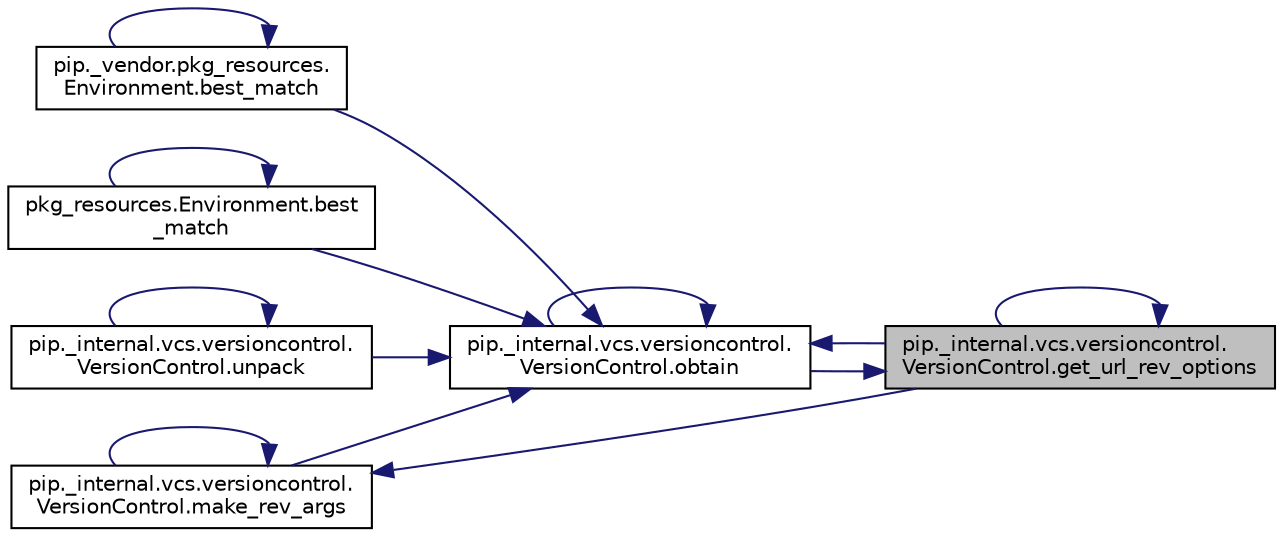 digraph "pip._internal.vcs.versioncontrol.VersionControl.get_url_rev_options"
{
 // LATEX_PDF_SIZE
  edge [fontname="Helvetica",fontsize="10",labelfontname="Helvetica",labelfontsize="10"];
  node [fontname="Helvetica",fontsize="10",shape=record];
  rankdir="RL";
  Node1 [label="pip._internal.vcs.versioncontrol.\lVersionControl.get_url_rev_options",height=0.2,width=0.4,color="black", fillcolor="grey75", style="filled", fontcolor="black",tooltip=" "];
  Node1 -> Node1 [dir="back",color="midnightblue",fontsize="10",style="solid",fontname="Helvetica"];
  Node1 -> Node2 [dir="back",color="midnightblue",fontsize="10",style="solid",fontname="Helvetica"];
  Node2 [label="pip._internal.vcs.versioncontrol.\lVersionControl.obtain",height=0.2,width=0.4,color="black", fillcolor="white", style="filled",URL="$d0/db7/classpip_1_1__internal_1_1vcs_1_1versioncontrol_1_1_version_control.html#a6cd1dc22e3948b839e553cefb9e56c18",tooltip=" "];
  Node2 -> Node3 [dir="back",color="midnightblue",fontsize="10",style="solid",fontname="Helvetica"];
  Node3 [label="pip._vendor.pkg_resources.\lEnvironment.best_match",height=0.2,width=0.4,color="black", fillcolor="white", style="filled",URL="$de/d79/classpip_1_1__vendor_1_1pkg__resources_1_1_environment.html#ae73299e5eb450a7149014b90332bbc9c",tooltip=" "];
  Node3 -> Node3 [dir="back",color="midnightblue",fontsize="10",style="solid",fontname="Helvetica"];
  Node2 -> Node4 [dir="back",color="midnightblue",fontsize="10",style="solid",fontname="Helvetica"];
  Node4 [label="pkg_resources.Environment.best\l_match",height=0.2,width=0.4,color="black", fillcolor="white", style="filled",URL="$dd/d81/classpkg__resources_1_1_environment.html#a7738575eddd2a89e35eff52f3462f20b",tooltip=" "];
  Node4 -> Node4 [dir="back",color="midnightblue",fontsize="10",style="solid",fontname="Helvetica"];
  Node2 -> Node1 [dir="back",color="midnightblue",fontsize="10",style="solid",fontname="Helvetica"];
  Node2 -> Node5 [dir="back",color="midnightblue",fontsize="10",style="solid",fontname="Helvetica"];
  Node5 [label="pip._internal.vcs.versioncontrol.\lVersionControl.make_rev_args",height=0.2,width=0.4,color="black", fillcolor="white", style="filled",URL="$d0/db7/classpip_1_1__internal_1_1vcs_1_1versioncontrol_1_1_version_control.html#aaa527596c67661e61f407396615688d5",tooltip=" "];
  Node5 -> Node1 [dir="back",color="midnightblue",fontsize="10",style="solid",fontname="Helvetica"];
  Node5 -> Node5 [dir="back",color="midnightblue",fontsize="10",style="solid",fontname="Helvetica"];
  Node2 -> Node2 [dir="back",color="midnightblue",fontsize="10",style="solid",fontname="Helvetica"];
  Node2 -> Node6 [dir="back",color="midnightblue",fontsize="10",style="solid",fontname="Helvetica"];
  Node6 [label="pip._internal.vcs.versioncontrol.\lVersionControl.unpack",height=0.2,width=0.4,color="black", fillcolor="white", style="filled",URL="$d0/db7/classpip_1_1__internal_1_1vcs_1_1versioncontrol_1_1_version_control.html#aa999e293571b16d8a23255f9a7365f68",tooltip=" "];
  Node6 -> Node6 [dir="back",color="midnightblue",fontsize="10",style="solid",fontname="Helvetica"];
}
